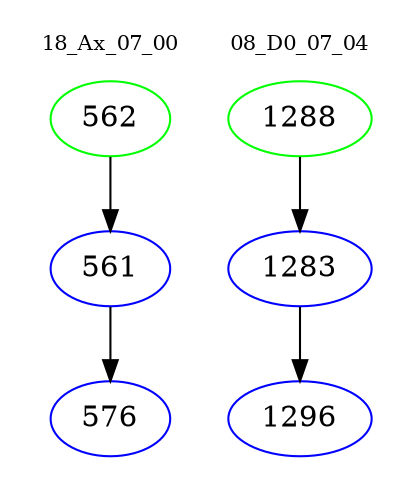 digraph{
subgraph cluster_0 {
color = white
label = "18_Ax_07_00";
fontsize=10;
T0_562 [label="562", color="green"]
T0_562 -> T0_561 [color="black"]
T0_561 [label="561", color="blue"]
T0_561 -> T0_576 [color="black"]
T0_576 [label="576", color="blue"]
}
subgraph cluster_1 {
color = white
label = "08_D0_07_04";
fontsize=10;
T1_1288 [label="1288", color="green"]
T1_1288 -> T1_1283 [color="black"]
T1_1283 [label="1283", color="blue"]
T1_1283 -> T1_1296 [color="black"]
T1_1296 [label="1296", color="blue"]
}
}
